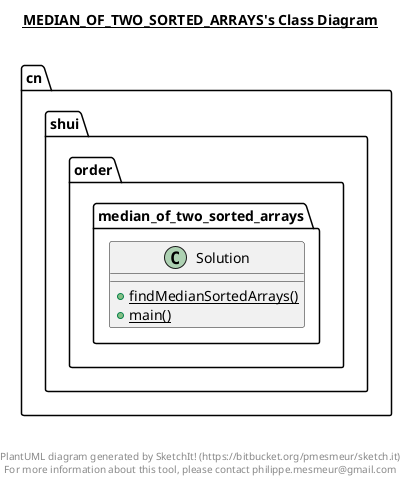 @startuml

title __MEDIAN_OF_TWO_SORTED_ARRAYS's Class Diagram__\n

  namespace cn.shui.order {
    namespace median_of_two_sorted_arrays {
      class cn.shui.order.median_of_two_sorted_arrays.Solution {
          {static} + findMedianSortedArrays()
          {static} + main()
      }
    }
  }
  



right footer


PlantUML diagram generated by SketchIt! (https://bitbucket.org/pmesmeur/sketch.it)
For more information about this tool, please contact philippe.mesmeur@gmail.com
endfooter

@enduml
